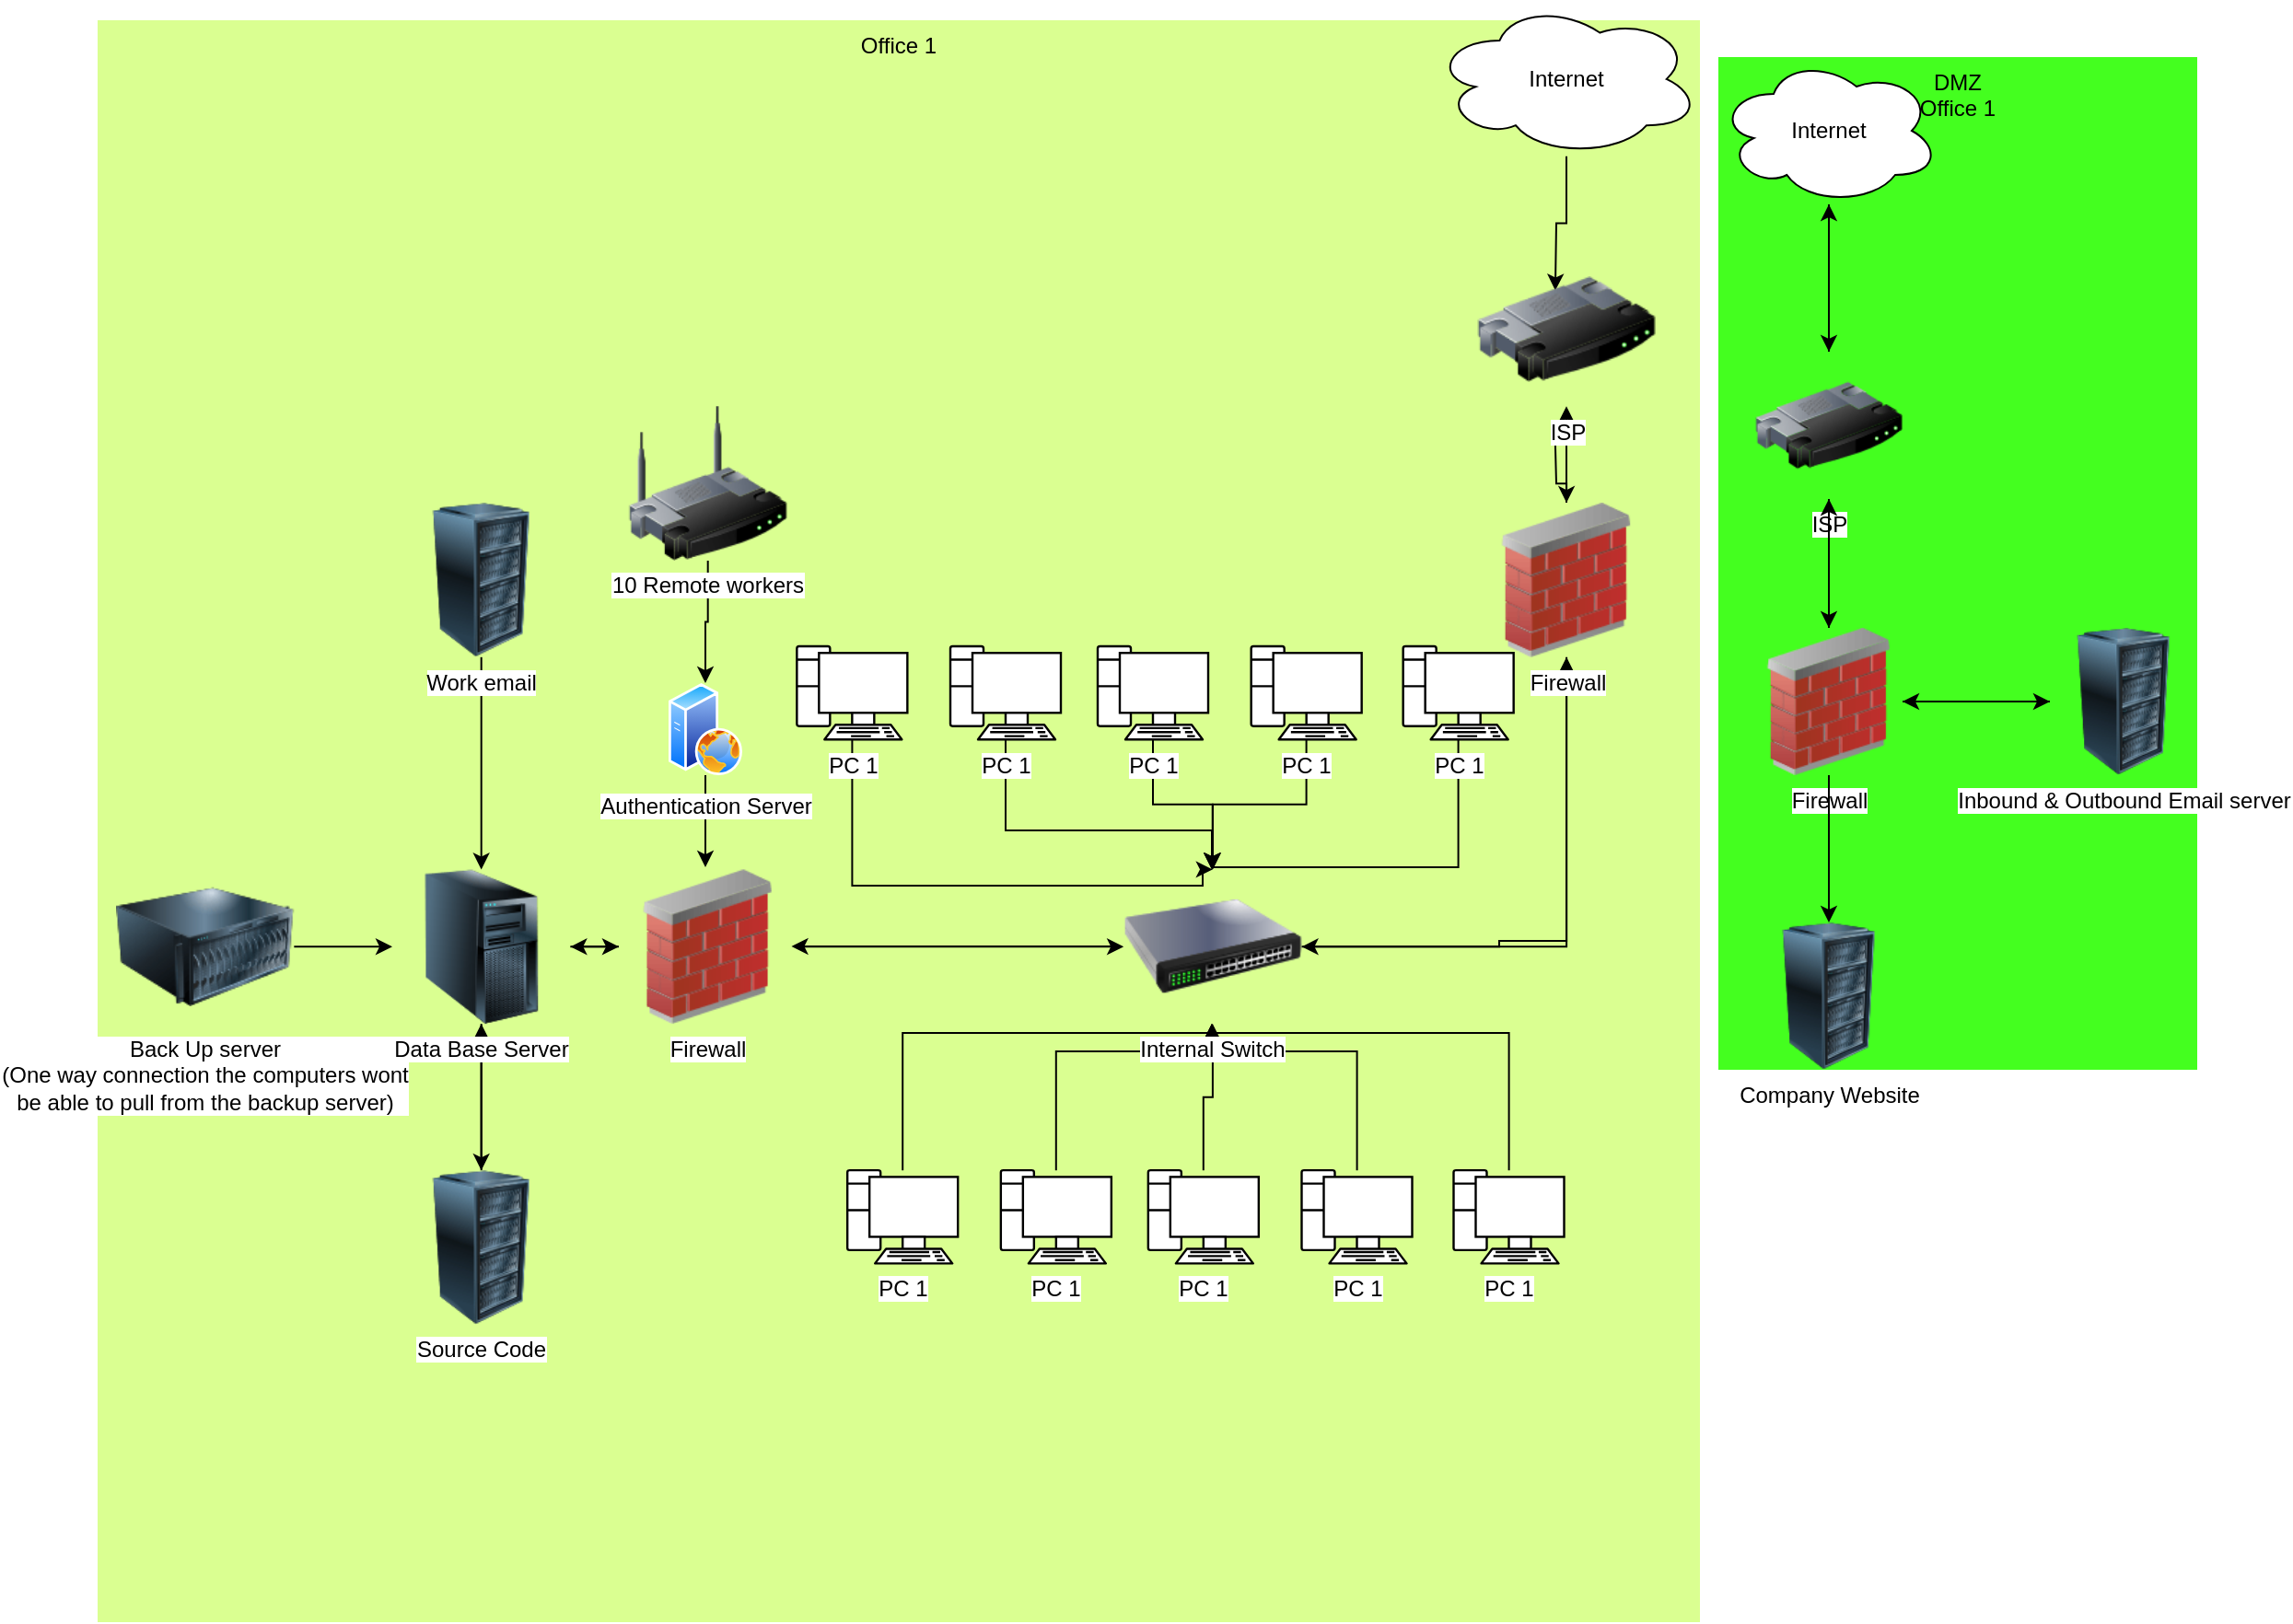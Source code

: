 <mxfile version="22.1.4" type="github">
  <diagram name="Page-1" id="X9YkFS0UQipS7ixekP1t">
    <mxGraphModel dx="2561" dy="1423" grid="1" gridSize="10" guides="1" tooltips="1" connect="1" arrows="1" fold="1" page="1" pageScale="1" pageWidth="1600" pageHeight="900" background="none" math="0" shadow="0">
      <root>
        <mxCell id="0" />
        <mxCell id="1" parent="0" />
        <mxCell id="PSQCY0DL3qGmr5zF4IYW-73" value="Office 1" style="group;labelBackgroundColor=none;fillColor=#DAFF91;rounded=0;" vertex="1" connectable="0" parent="1">
          <mxGeometry x="-390" y="-20" width="870" height="870" as="geometry" />
        </mxCell>
        <mxCell id="PSQCY0DL3qGmr5zF4IYW-3" style="edgeStyle=orthogonalEdgeStyle;rounded=0;orthogonalLoop=1;jettySize=auto;html=1;" edge="1" parent="PSQCY0DL3qGmr5zF4IYW-73" source="PSQCY0DL3qGmr5zF4IYW-1">
          <mxGeometry relative="1" as="geometry">
            <mxPoint x="791.458" y="146.747" as="targetPoint" />
          </mxGeometry>
        </mxCell>
        <mxCell id="PSQCY0DL3qGmr5zF4IYW-5" style="edgeStyle=orthogonalEdgeStyle;rounded=0;orthogonalLoop=1;jettySize=auto;html=1;" edge="1" parent="PSQCY0DL3qGmr5zF4IYW-73" target="PSQCY0DL3qGmr5zF4IYW-4">
          <mxGeometry relative="1" as="geometry">
            <mxPoint x="791.458" y="230.602" as="sourcePoint" />
          </mxGeometry>
        </mxCell>
        <mxCell id="PSQCY0DL3qGmr5zF4IYW-78" style="edgeStyle=orthogonalEdgeStyle;rounded=0;orthogonalLoop=1;jettySize=auto;html=1;entryX=1;entryY=0.5;entryDx=0;entryDy=0;" edge="1" parent="PSQCY0DL3qGmr5zF4IYW-73" source="PSQCY0DL3qGmr5zF4IYW-4" target="PSQCY0DL3qGmr5zF4IYW-8">
          <mxGeometry relative="1" as="geometry">
            <mxPoint x="760" y="540" as="targetPoint" />
            <Array as="points">
              <mxPoint x="798" y="500" />
              <mxPoint x="761" y="500" />
              <mxPoint x="761" y="503" />
            </Array>
          </mxGeometry>
        </mxCell>
        <mxCell id="PSQCY0DL3qGmr5zF4IYW-33" style="edgeStyle=orthogonalEdgeStyle;rounded=0;orthogonalLoop=1;jettySize=auto;html=1;" edge="1" parent="PSQCY0DL3qGmr5zF4IYW-73" source="PSQCY0DL3qGmr5zF4IYW-8" target="PSQCY0DL3qGmr5zF4IYW-4">
          <mxGeometry relative="1" as="geometry" />
        </mxCell>
        <mxCell id="PSQCY0DL3qGmr5zF4IYW-94" style="edgeStyle=orthogonalEdgeStyle;rounded=0;orthogonalLoop=1;jettySize=auto;html=1;" edge="1" parent="PSQCY0DL3qGmr5zF4IYW-73" source="PSQCY0DL3qGmr5zF4IYW-10" target="PSQCY0DL3qGmr5zF4IYW-8">
          <mxGeometry relative="1" as="geometry">
            <Array as="points">
              <mxPoint x="437" y="550" />
              <mxPoint x="605" y="550" />
            </Array>
          </mxGeometry>
        </mxCell>
        <mxCell id="PSQCY0DL3qGmr5zF4IYW-34" style="edgeStyle=orthogonalEdgeStyle;rounded=0;orthogonalLoop=1;jettySize=auto;html=1;" edge="1" parent="PSQCY0DL3qGmr5zF4IYW-73" source="PSQCY0DL3qGmr5zF4IYW-4" target="PSQCY0DL3qGmr5zF4IYW-17">
          <mxGeometry relative="1" as="geometry" />
        </mxCell>
        <mxCell id="PSQCY0DL3qGmr5zF4IYW-39" style="edgeStyle=orthogonalEdgeStyle;rounded=0;orthogonalLoop=1;jettySize=auto;html=1;" edge="1" parent="PSQCY0DL3qGmr5zF4IYW-73" source="PSQCY0DL3qGmr5zF4IYW-37" target="PSQCY0DL3qGmr5zF4IYW-8">
          <mxGeometry relative="1" as="geometry" />
        </mxCell>
        <mxCell id="PSQCY0DL3qGmr5zF4IYW-77" style="edgeStyle=orthogonalEdgeStyle;rounded=0;orthogonalLoop=1;jettySize=auto;html=1;" edge="1" parent="PSQCY0DL3qGmr5zF4IYW-73" source="PSQCY0DL3qGmr5zF4IYW-37" target="PSQCY0DL3qGmr5zF4IYW-66">
          <mxGeometry relative="1" as="geometry" />
        </mxCell>
        <mxCell id="PSQCY0DL3qGmr5zF4IYW-40" style="edgeStyle=orthogonalEdgeStyle;rounded=0;orthogonalLoop=1;jettySize=auto;html=1;strokeColor=default;" edge="1" parent="PSQCY0DL3qGmr5zF4IYW-73">
          <mxGeometry relative="1" as="geometry">
            <mxPoint x="550.417" y="502.964" as="sourcePoint" />
            <mxPoint x="376.75" y="502.964" as="targetPoint" />
          </mxGeometry>
        </mxCell>
        <mxCell id="PSQCY0DL3qGmr5zF4IYW-100" style="edgeStyle=orthogonalEdgeStyle;rounded=0;orthogonalLoop=1;jettySize=auto;html=1;entryX=0.5;entryY=0;entryDx=0;entryDy=0;" edge="1" parent="PSQCY0DL3qGmr5zF4IYW-73" source="PSQCY0DL3qGmr5zF4IYW-47" target="PSQCY0DL3qGmr5zF4IYW-99">
          <mxGeometry relative="1" as="geometry" />
        </mxCell>
        <mxCell id="PSQCY0DL3qGmr5zF4IYW-69" style="edgeStyle=orthogonalEdgeStyle;rounded=0;orthogonalLoop=1;jettySize=auto;html=1;" edge="1" parent="PSQCY0DL3qGmr5zF4IYW-73" source="PSQCY0DL3qGmr5zF4IYW-66" target="PSQCY0DL3qGmr5zF4IYW-11">
          <mxGeometry relative="1" as="geometry" />
        </mxCell>
        <mxCell id="PSQCY0DL3qGmr5zF4IYW-76" style="edgeStyle=orthogonalEdgeStyle;rounded=0;orthogonalLoop=1;jettySize=auto;html=1;" edge="1" parent="PSQCY0DL3qGmr5zF4IYW-73" source="PSQCY0DL3qGmr5zF4IYW-66" target="PSQCY0DL3qGmr5zF4IYW-37">
          <mxGeometry relative="1" as="geometry" />
        </mxCell>
        <mxCell id="PSQCY0DL3qGmr5zF4IYW-70" style="edgeStyle=orthogonalEdgeStyle;rounded=0;orthogonalLoop=1;jettySize=auto;html=1;" edge="1" parent="PSQCY0DL3qGmr5zF4IYW-73" source="PSQCY0DL3qGmr5zF4IYW-11" target="PSQCY0DL3qGmr5zF4IYW-66">
          <mxGeometry relative="1" as="geometry" />
        </mxCell>
        <mxCell id="PSQCY0DL3qGmr5zF4IYW-71" style="edgeStyle=orthogonalEdgeStyle;rounded=0;orthogonalLoop=1;jettySize=auto;html=1;" edge="1" parent="PSQCY0DL3qGmr5zF4IYW-73" source="PSQCY0DL3qGmr5zF4IYW-15" target="PSQCY0DL3qGmr5zF4IYW-66">
          <mxGeometry relative="1" as="geometry" />
        </mxCell>
        <mxCell id="PSQCY0DL3qGmr5zF4IYW-72" style="edgeStyle=orthogonalEdgeStyle;rounded=0;orthogonalLoop=1;jettySize=auto;html=1;" edge="1" parent="PSQCY0DL3qGmr5zF4IYW-73" source="PSQCY0DL3qGmr5zF4IYW-31" target="PSQCY0DL3qGmr5zF4IYW-66">
          <mxGeometry relative="1" as="geometry" />
        </mxCell>
        <mxCell id="PSQCY0DL3qGmr5zF4IYW-95" style="edgeStyle=orthogonalEdgeStyle;rounded=0;orthogonalLoop=1;jettySize=auto;html=1;" edge="1" parent="PSQCY0DL3qGmr5zF4IYW-73" source="PSQCY0DL3qGmr5zF4IYW-79" target="PSQCY0DL3qGmr5zF4IYW-8">
          <mxGeometry relative="1" as="geometry">
            <Array as="points">
              <mxPoint x="520" y="560" />
              <mxPoint x="605" y="560" />
            </Array>
          </mxGeometry>
        </mxCell>
        <mxCell id="PSQCY0DL3qGmr5zF4IYW-96" style="edgeStyle=orthogonalEdgeStyle;rounded=0;orthogonalLoop=1;jettySize=auto;html=1;" edge="1" parent="PSQCY0DL3qGmr5zF4IYW-73" source="PSQCY0DL3qGmr5zF4IYW-80" target="PSQCY0DL3qGmr5zF4IYW-8">
          <mxGeometry relative="1" as="geometry" />
        </mxCell>
        <mxCell id="PSQCY0DL3qGmr5zF4IYW-97" style="edgeStyle=orthogonalEdgeStyle;rounded=0;orthogonalLoop=1;jettySize=auto;html=1;" edge="1" parent="PSQCY0DL3qGmr5zF4IYW-73" source="PSQCY0DL3qGmr5zF4IYW-81" target="PSQCY0DL3qGmr5zF4IYW-8">
          <mxGeometry relative="1" as="geometry">
            <Array as="points">
              <mxPoint x="684" y="560" />
              <mxPoint x="605" y="560" />
            </Array>
          </mxGeometry>
        </mxCell>
        <mxCell id="PSQCY0DL3qGmr5zF4IYW-98" style="edgeStyle=orthogonalEdgeStyle;rounded=0;orthogonalLoop=1;jettySize=auto;html=1;" edge="1" parent="PSQCY0DL3qGmr5zF4IYW-73" source="PSQCY0DL3qGmr5zF4IYW-82" target="PSQCY0DL3qGmr5zF4IYW-8">
          <mxGeometry relative="1" as="geometry">
            <Array as="points">
              <mxPoint x="766" y="550" />
              <mxPoint x="605" y="550" />
            </Array>
          </mxGeometry>
        </mxCell>
        <mxCell id="PSQCY0DL3qGmr5zF4IYW-89" style="edgeStyle=orthogonalEdgeStyle;rounded=0;orthogonalLoop=1;jettySize=auto;html=1;entryX=0.5;entryY=0;entryDx=0;entryDy=0;" edge="1" parent="PSQCY0DL3qGmr5zF4IYW-73" source="PSQCY0DL3qGmr5zF4IYW-83" target="PSQCY0DL3qGmr5zF4IYW-8">
          <mxGeometry relative="1" as="geometry">
            <mxPoint x="430" y="490" as="targetPoint" />
            <Array as="points">
              <mxPoint x="410" y="470" />
              <mxPoint x="600" y="470" />
              <mxPoint x="600" y="461" />
            </Array>
          </mxGeometry>
        </mxCell>
        <mxCell id="PSQCY0DL3qGmr5zF4IYW-90" style="edgeStyle=orthogonalEdgeStyle;rounded=0;orthogonalLoop=1;jettySize=auto;html=1;" edge="1" parent="PSQCY0DL3qGmr5zF4IYW-73" source="PSQCY0DL3qGmr5zF4IYW-84" target="PSQCY0DL3qGmr5zF4IYW-8">
          <mxGeometry relative="1" as="geometry">
            <Array as="points">
              <mxPoint x="493" y="440" />
              <mxPoint x="605" y="440" />
            </Array>
          </mxGeometry>
        </mxCell>
        <mxCell id="PSQCY0DL3qGmr5zF4IYW-91" style="edgeStyle=orthogonalEdgeStyle;rounded=0;orthogonalLoop=1;jettySize=auto;html=1;entryX=0.5;entryY=0;entryDx=0;entryDy=0;" edge="1" parent="PSQCY0DL3qGmr5zF4IYW-73" source="PSQCY0DL3qGmr5zF4IYW-85" target="PSQCY0DL3qGmr5zF4IYW-8">
          <mxGeometry relative="1" as="geometry" />
        </mxCell>
        <mxCell id="PSQCY0DL3qGmr5zF4IYW-92" style="edgeStyle=orthogonalEdgeStyle;rounded=0;orthogonalLoop=1;jettySize=auto;html=1;" edge="1" parent="PSQCY0DL3qGmr5zF4IYW-73" source="PSQCY0DL3qGmr5zF4IYW-86" target="PSQCY0DL3qGmr5zF4IYW-8">
          <mxGeometry relative="1" as="geometry" />
        </mxCell>
        <mxCell id="PSQCY0DL3qGmr5zF4IYW-93" style="edgeStyle=orthogonalEdgeStyle;rounded=0;orthogonalLoop=1;jettySize=auto;html=1;" edge="1" parent="PSQCY0DL3qGmr5zF4IYW-73" source="PSQCY0DL3qGmr5zF4IYW-87" target="PSQCY0DL3qGmr5zF4IYW-8">
          <mxGeometry relative="1" as="geometry">
            <Array as="points">
              <mxPoint x="739" y="460" />
              <mxPoint x="605" y="460" />
            </Array>
          </mxGeometry>
        </mxCell>
        <mxCell id="PSQCY0DL3qGmr5zF4IYW-101" style="edgeStyle=orthogonalEdgeStyle;rounded=0;orthogonalLoop=1;jettySize=auto;html=1;" edge="1" parent="PSQCY0DL3qGmr5zF4IYW-73" source="PSQCY0DL3qGmr5zF4IYW-99">
          <mxGeometry relative="1" as="geometry">
            <mxPoint x="330" y="460" as="targetPoint" />
          </mxGeometry>
        </mxCell>
        <mxCell id="PSQCY0DL3qGmr5zF4IYW-4" value="Firewall&lt;br&gt;" style="image;html=1;image=img/lib/clip_art/networking/Firewall_02_128x128.png;" vertex="1" parent="PSQCY0DL3qGmr5zF4IYW-73">
          <mxGeometry x="749.167" y="262.048" width="96.667" height="83.855" as="geometry" />
        </mxCell>
        <mxCell id="PSQCY0DL3qGmr5zF4IYW-8" value="Internal Switch" style="image;html=1;image=img/lib/clip_art/networking/Switch_128x128.png;" vertex="1" parent="PSQCY0DL3qGmr5zF4IYW-73">
          <mxGeometry x="557.087" y="461.207" width="96.667" height="83.855" as="geometry" />
        </mxCell>
        <mxCell id="PSQCY0DL3qGmr5zF4IYW-10" value="PC 1&lt;br&gt;" style="verticalAlign=top;verticalLabelPosition=bottom;labelPosition=center;align=center;html=1;outlineConnect=0;gradientDirection=north;strokeWidth=2;shape=mxgraph.networks.pc;labelBackgroundColor=default;" vertex="1" parent="PSQCY0DL3qGmr5zF4IYW-73">
          <mxGeometry x="407.09" y="624.58" width="60" height="50.6" as="geometry" />
        </mxCell>
        <mxCell id="PSQCY0DL3qGmr5zF4IYW-11" value="Source Code" style="image;html=1;image=img/lib/clip_art/computers/Server_Rack_128x128.png;" vertex="1" parent="PSQCY0DL3qGmr5zF4IYW-73">
          <mxGeometry x="160.003" y="624.585" width="96.667" height="83.855" as="geometry" />
        </mxCell>
        <mxCell id="PSQCY0DL3qGmr5zF4IYW-15" value="Back Up server&lt;br&gt;(One way connection the&amp;nbsp;computers wont &lt;br&gt;be able to pull from the backup server)" style="image;html=1;image=img/lib/clip_art/computers/Server_128x128.png;" vertex="1" parent="PSQCY0DL3qGmr5zF4IYW-73">
          <mxGeometry x="10" y="461.208" width="96.667" height="83.855" as="geometry" />
        </mxCell>
        <mxCell id="PSQCY0DL3qGmr5zF4IYW-17" value="ISP&lt;br&gt;" style="image;html=1;image=img/lib/clip_art/networking/Router_128x128.png;" vertex="1" parent="PSQCY0DL3qGmr5zF4IYW-73">
          <mxGeometry x="749.167" y="125.783" width="96.667" height="83.855" as="geometry" />
        </mxCell>
        <mxCell id="PSQCY0DL3qGmr5zF4IYW-31" value="Work email&lt;br&gt;" style="image;html=1;image=img/lib/clip_art/computers/Server_Rack_128x128.png;" vertex="1" parent="PSQCY0DL3qGmr5zF4IYW-73">
          <mxGeometry x="160.003" y="262.051" width="96.667" height="83.855" as="geometry" />
        </mxCell>
        <mxCell id="PSQCY0DL3qGmr5zF4IYW-37" value="Firewall&lt;br&gt;" style="image;html=1;image=img/lib/clip_art/networking/Firewall_02_128x128.png;" vertex="1" parent="PSQCY0DL3qGmr5zF4IYW-73">
          <mxGeometry x="283.003" y="461.205" width="96.667" height="83.855" as="geometry" />
        </mxCell>
        <mxCell id="PSQCY0DL3qGmr5zF4IYW-47" value="10 Remote workers" style="image;html=1;image=img/lib/clip_art/networking/Wireless_Router_128x128.png;" vertex="1" parent="PSQCY0DL3qGmr5zF4IYW-73">
          <mxGeometry x="283.003" y="209.636" width="96.667" height="83.855" as="geometry" />
        </mxCell>
        <mxCell id="PSQCY0DL3qGmr5zF4IYW-66" value="Data Base Server&lt;br&gt;" style="image;html=1;image=img/lib/clip_art/computers/Server_Tower_128x128.png;" vertex="1" parent="PSQCY0DL3qGmr5zF4IYW-73">
          <mxGeometry x="160.003" y="461.208" width="96.667" height="83.855" as="geometry" />
        </mxCell>
        <mxCell id="PSQCY0DL3qGmr5zF4IYW-1" value="Internet" style="ellipse;shape=cloud;whiteSpace=wrap;html=1;" vertex="1" parent="PSQCY0DL3qGmr5zF4IYW-73">
          <mxGeometry x="725" y="-10" width="145" height="83.855" as="geometry" />
        </mxCell>
        <mxCell id="PSQCY0DL3qGmr5zF4IYW-79" value="PC 1&lt;br&gt;" style="verticalAlign=top;verticalLabelPosition=bottom;labelPosition=center;align=center;html=1;outlineConnect=0;gradientDirection=north;strokeWidth=2;shape=mxgraph.networks.pc;labelBackgroundColor=default;" vertex="1" parent="PSQCY0DL3qGmr5zF4IYW-73">
          <mxGeometry x="490.42" y="624.58" width="60" height="50.6" as="geometry" />
        </mxCell>
        <mxCell id="PSQCY0DL3qGmr5zF4IYW-80" value="PC 1&lt;br&gt;" style="verticalAlign=top;verticalLabelPosition=bottom;labelPosition=center;align=center;html=1;outlineConnect=0;gradientDirection=north;strokeWidth=2;shape=mxgraph.networks.pc;labelBackgroundColor=default;" vertex="1" parent="PSQCY0DL3qGmr5zF4IYW-73">
          <mxGeometry x="570.42" y="624.58" width="60" height="50.6" as="geometry" />
        </mxCell>
        <mxCell id="PSQCY0DL3qGmr5zF4IYW-81" value="PC 1&lt;br&gt;" style="verticalAlign=top;verticalLabelPosition=bottom;labelPosition=center;align=center;html=1;outlineConnect=0;gradientDirection=north;strokeWidth=2;shape=mxgraph.networks.pc;labelBackgroundColor=default;" vertex="1" parent="PSQCY0DL3qGmr5zF4IYW-73">
          <mxGeometry x="653.75" y="624.58" width="60" height="50.6" as="geometry" />
        </mxCell>
        <mxCell id="PSQCY0DL3qGmr5zF4IYW-82" value="PC 1&lt;br&gt;" style="verticalAlign=top;verticalLabelPosition=bottom;labelPosition=center;align=center;html=1;outlineConnect=0;gradientDirection=north;strokeWidth=2;shape=mxgraph.networks.pc;labelBackgroundColor=default;" vertex="1" parent="PSQCY0DL3qGmr5zF4IYW-73">
          <mxGeometry x="736.25" y="624.58" width="60" height="50.6" as="geometry" />
        </mxCell>
        <mxCell id="PSQCY0DL3qGmr5zF4IYW-83" value="PC 1&lt;br&gt;" style="verticalAlign=top;verticalLabelPosition=bottom;labelPosition=center;align=center;html=1;outlineConnect=0;gradientDirection=north;strokeWidth=2;shape=mxgraph.networks.pc;labelBackgroundColor=default;" vertex="1" parent="PSQCY0DL3qGmr5zF4IYW-73">
          <mxGeometry x="379.67" y="340.0" width="60" height="50.6" as="geometry" />
        </mxCell>
        <mxCell id="PSQCY0DL3qGmr5zF4IYW-84" value="PC 1&lt;br&gt;" style="verticalAlign=top;verticalLabelPosition=bottom;labelPosition=center;align=center;html=1;outlineConnect=0;gradientDirection=north;strokeWidth=2;shape=mxgraph.networks.pc;labelBackgroundColor=default;" vertex="1" parent="PSQCY0DL3qGmr5zF4IYW-73">
          <mxGeometry x="463" y="340.0" width="60" height="50.6" as="geometry" />
        </mxCell>
        <mxCell id="PSQCY0DL3qGmr5zF4IYW-86" value="PC 1&lt;br&gt;" style="verticalAlign=top;verticalLabelPosition=bottom;labelPosition=center;align=center;html=1;outlineConnect=0;gradientDirection=north;strokeWidth=2;shape=mxgraph.networks.pc;labelBackgroundColor=default;" vertex="1" parent="PSQCY0DL3qGmr5zF4IYW-73">
          <mxGeometry x="626.33" y="340.0" width="60" height="50.6" as="geometry" />
        </mxCell>
        <mxCell id="PSQCY0DL3qGmr5zF4IYW-87" value="PC 1&lt;br&gt;" style="verticalAlign=top;verticalLabelPosition=bottom;labelPosition=center;align=center;html=1;outlineConnect=0;gradientDirection=north;strokeWidth=2;shape=mxgraph.networks.pc;strokeColor=default;labelBackgroundColor=default;" vertex="1" parent="PSQCY0DL3qGmr5zF4IYW-73">
          <mxGeometry x="708.83" y="340.0" width="60" height="50.6" as="geometry" />
        </mxCell>
        <mxCell id="PSQCY0DL3qGmr5zF4IYW-99" value="Authentication Server" style="image;aspect=fixed;perimeter=ellipsePerimeter;html=1;align=center;shadow=0;dashed=0;spacingTop=3;image=img/lib/active_directory/web_server.svg;" vertex="1" parent="PSQCY0DL3qGmr5zF4IYW-73">
          <mxGeometry x="310" y="360" width="40" height="50" as="geometry" />
        </mxCell>
        <mxCell id="PSQCY0DL3qGmr5zF4IYW-85" value="PC 1&lt;br&gt;" style="verticalAlign=top;verticalLabelPosition=bottom;labelPosition=center;align=center;html=1;outlineConnect=0;gradientDirection=north;strokeWidth=2;shape=mxgraph.networks.pc;labelBackgroundColor=default;" vertex="1" parent="PSQCY0DL3qGmr5zF4IYW-73">
          <mxGeometry x="543.0" y="340.0" width="60" height="50.6" as="geometry" />
        </mxCell>
        <mxCell id="PSQCY0DL3qGmr5zF4IYW-75" value="DMZ&#xa;Office 1&#xa;" style="group;fillColor=#44FF1F;" vertex="1" connectable="0" parent="1">
          <mxGeometry x="490" width="260" height="550" as="geometry" />
        </mxCell>
        <mxCell id="PSQCY0DL3qGmr5zF4IYW-19" value="Internet" style="ellipse;shape=cloud;whiteSpace=wrap;html=1;" vertex="1" parent="PSQCY0DL3qGmr5zF4IYW-75">
          <mxGeometry width="120" height="80" as="geometry" />
        </mxCell>
        <mxCell id="PSQCY0DL3qGmr5zF4IYW-46" style="edgeStyle=orthogonalEdgeStyle;rounded=0;orthogonalLoop=1;jettySize=auto;html=1;" edge="1" parent="PSQCY0DL3qGmr5zF4IYW-75" source="PSQCY0DL3qGmr5zF4IYW-20" target="PSQCY0DL3qGmr5zF4IYW-19">
          <mxGeometry relative="1" as="geometry" />
        </mxCell>
        <mxCell id="PSQCY0DL3qGmr5zF4IYW-20" value="ISP&lt;br&gt;" style="image;html=1;image=img/lib/clip_art/networking/Router_128x128.png;" vertex="1" parent="PSQCY0DL3qGmr5zF4IYW-75">
          <mxGeometry x="20" y="160" width="80" height="80" as="geometry" />
        </mxCell>
        <mxCell id="PSQCY0DL3qGmr5zF4IYW-21" style="edgeStyle=orthogonalEdgeStyle;rounded=0;orthogonalLoop=1;jettySize=auto;html=1;" edge="1" parent="PSQCY0DL3qGmr5zF4IYW-75" source="PSQCY0DL3qGmr5zF4IYW-19" target="PSQCY0DL3qGmr5zF4IYW-20">
          <mxGeometry relative="1" as="geometry" />
        </mxCell>
        <mxCell id="PSQCY0DL3qGmr5zF4IYW-45" style="edgeStyle=orthogonalEdgeStyle;rounded=0;orthogonalLoop=1;jettySize=auto;html=1;" edge="1" parent="PSQCY0DL3qGmr5zF4IYW-75" source="PSQCY0DL3qGmr5zF4IYW-22" target="PSQCY0DL3qGmr5zF4IYW-20">
          <mxGeometry relative="1" as="geometry" />
        </mxCell>
        <mxCell id="PSQCY0DL3qGmr5zF4IYW-22" value="Firewall&lt;br&gt;" style="image;html=1;image=img/lib/clip_art/networking/Firewall_02_128x128.png;" vertex="1" parent="PSQCY0DL3qGmr5zF4IYW-75">
          <mxGeometry x="20" y="310" width="80" height="80" as="geometry" />
        </mxCell>
        <mxCell id="PSQCY0DL3qGmr5zF4IYW-23" style="edgeStyle=orthogonalEdgeStyle;rounded=0;orthogonalLoop=1;jettySize=auto;html=1;" edge="1" parent="PSQCY0DL3qGmr5zF4IYW-75" source="PSQCY0DL3qGmr5zF4IYW-20" target="PSQCY0DL3qGmr5zF4IYW-22">
          <mxGeometry relative="1" as="geometry" />
        </mxCell>
        <mxCell id="PSQCY0DL3qGmr5zF4IYW-28" style="edgeStyle=orthogonalEdgeStyle;rounded=0;orthogonalLoop=1;jettySize=auto;html=1;entryX=1;entryY=0.5;entryDx=0;entryDy=0;" edge="1" parent="PSQCY0DL3qGmr5zF4IYW-75" source="PSQCY0DL3qGmr5zF4IYW-24" target="PSQCY0DL3qGmr5zF4IYW-22">
          <mxGeometry relative="1" as="geometry" />
        </mxCell>
        <mxCell id="PSQCY0DL3qGmr5zF4IYW-24" value="Inbound &amp;amp; Outbound Email server&lt;br&gt;" style="image;html=1;image=img/lib/clip_art/computers/Server_Rack_128x128.png;" vertex="1" parent="PSQCY0DL3qGmr5zF4IYW-75">
          <mxGeometry x="180" y="310" width="80" height="80" as="geometry" />
        </mxCell>
        <mxCell id="PSQCY0DL3qGmr5zF4IYW-29" style="edgeStyle=orthogonalEdgeStyle;rounded=0;orthogonalLoop=1;jettySize=auto;html=1;" edge="1" parent="PSQCY0DL3qGmr5zF4IYW-75" source="PSQCY0DL3qGmr5zF4IYW-22" target="PSQCY0DL3qGmr5zF4IYW-24">
          <mxGeometry relative="1" as="geometry" />
        </mxCell>
        <mxCell id="PSQCY0DL3qGmr5zF4IYW-25" value="Company Website&lt;br&gt;" style="image;html=1;image=img/lib/clip_art/computers/Server_Rack_128x128.png;" vertex="1" parent="PSQCY0DL3qGmr5zF4IYW-75">
          <mxGeometry x="20" y="470" width="80" height="80" as="geometry" />
        </mxCell>
        <mxCell id="PSQCY0DL3qGmr5zF4IYW-30" style="edgeStyle=orthogonalEdgeStyle;rounded=0;orthogonalLoop=1;jettySize=auto;html=1;" edge="1" parent="PSQCY0DL3qGmr5zF4IYW-75" source="PSQCY0DL3qGmr5zF4IYW-22" target="PSQCY0DL3qGmr5zF4IYW-25">
          <mxGeometry relative="1" as="geometry" />
        </mxCell>
      </root>
    </mxGraphModel>
  </diagram>
</mxfile>
